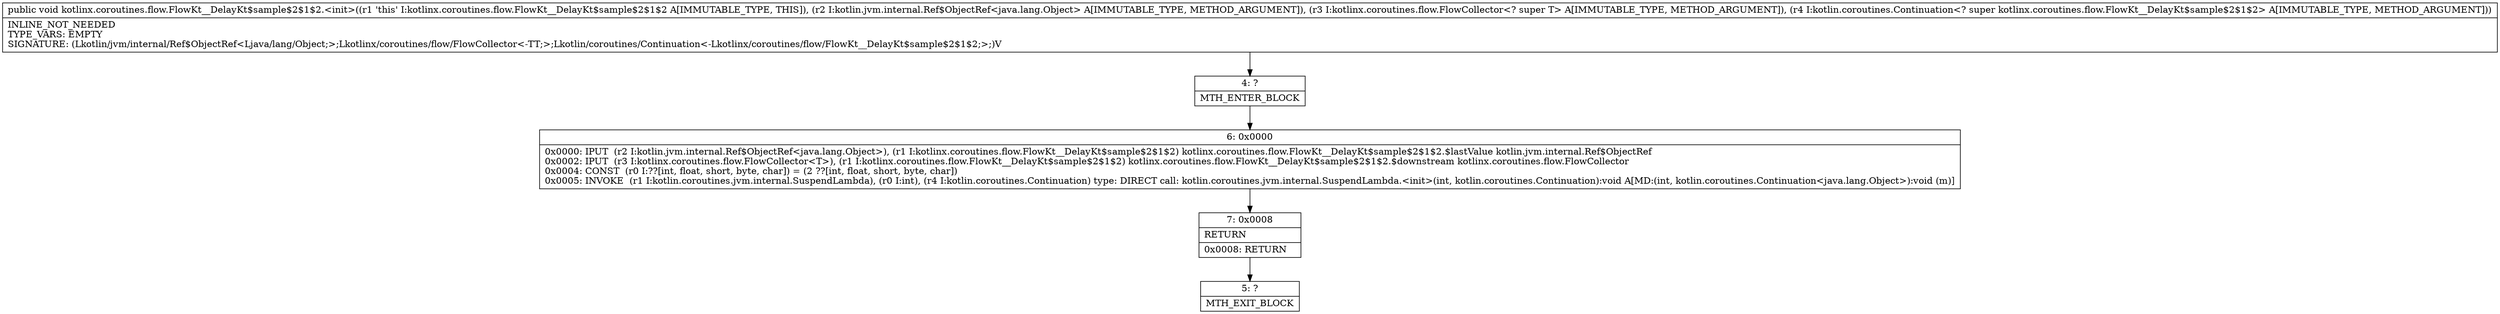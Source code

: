 digraph "CFG forkotlinx.coroutines.flow.FlowKt__DelayKt$sample$2$1$2.\<init\>(Lkotlin\/jvm\/internal\/Ref$ObjectRef;Lkotlinx\/coroutines\/flow\/FlowCollector;Lkotlin\/coroutines\/Continuation;)V" {
Node_4 [shape=record,label="{4\:\ ?|MTH_ENTER_BLOCK\l}"];
Node_6 [shape=record,label="{6\:\ 0x0000|0x0000: IPUT  (r2 I:kotlin.jvm.internal.Ref$ObjectRef\<java.lang.Object\>), (r1 I:kotlinx.coroutines.flow.FlowKt__DelayKt$sample$2$1$2) kotlinx.coroutines.flow.FlowKt__DelayKt$sample$2$1$2.$lastValue kotlin.jvm.internal.Ref$ObjectRef \l0x0002: IPUT  (r3 I:kotlinx.coroutines.flow.FlowCollector\<T\>), (r1 I:kotlinx.coroutines.flow.FlowKt__DelayKt$sample$2$1$2) kotlinx.coroutines.flow.FlowKt__DelayKt$sample$2$1$2.$downstream kotlinx.coroutines.flow.FlowCollector \l0x0004: CONST  (r0 I:??[int, float, short, byte, char]) = (2 ??[int, float, short, byte, char]) \l0x0005: INVOKE  (r1 I:kotlin.coroutines.jvm.internal.SuspendLambda), (r0 I:int), (r4 I:kotlin.coroutines.Continuation) type: DIRECT call: kotlin.coroutines.jvm.internal.SuspendLambda.\<init\>(int, kotlin.coroutines.Continuation):void A[MD:(int, kotlin.coroutines.Continuation\<java.lang.Object\>):void (m)]\l}"];
Node_7 [shape=record,label="{7\:\ 0x0008|RETURN\l|0x0008: RETURN   \l}"];
Node_5 [shape=record,label="{5\:\ ?|MTH_EXIT_BLOCK\l}"];
MethodNode[shape=record,label="{public void kotlinx.coroutines.flow.FlowKt__DelayKt$sample$2$1$2.\<init\>((r1 'this' I:kotlinx.coroutines.flow.FlowKt__DelayKt$sample$2$1$2 A[IMMUTABLE_TYPE, THIS]), (r2 I:kotlin.jvm.internal.Ref$ObjectRef\<java.lang.Object\> A[IMMUTABLE_TYPE, METHOD_ARGUMENT]), (r3 I:kotlinx.coroutines.flow.FlowCollector\<? super T\> A[IMMUTABLE_TYPE, METHOD_ARGUMENT]), (r4 I:kotlin.coroutines.Continuation\<? super kotlinx.coroutines.flow.FlowKt__DelayKt$sample$2$1$2\> A[IMMUTABLE_TYPE, METHOD_ARGUMENT]))  | INLINE_NOT_NEEDED\lTYPE_VARS: EMPTY\lSIGNATURE: (Lkotlin\/jvm\/internal\/Ref$ObjectRef\<Ljava\/lang\/Object;\>;Lkotlinx\/coroutines\/flow\/FlowCollector\<\-TT;\>;Lkotlin\/coroutines\/Continuation\<\-Lkotlinx\/coroutines\/flow\/FlowKt__DelayKt$sample$2$1$2;\>;)V\l}"];
MethodNode -> Node_4;Node_4 -> Node_6;
Node_6 -> Node_7;
Node_7 -> Node_5;
}

